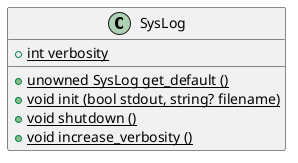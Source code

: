 /'
 '  UML include file for SysLog
 '/

@startuml
class SysLog {
    +{static} int verbosity
    +{static} unowned SysLog get_default ()
    +{static} void init (bool stdout, string? filename)
    +{static} void shutdown ()
    +{static} void increase_verbosity ()
}
@enduml
